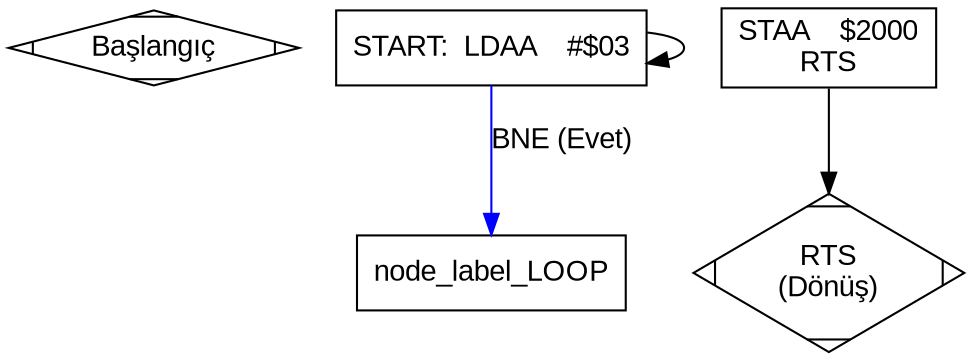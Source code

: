 digraph M6800_Flowchart {
    rankdir=TB;
    node [fontname="Arial", shape=box];
    edge [fontname="Arial"];

    // Nodes
    node_START [shape=Mdiamond, label="Başlangıç"];
    node_label_START [label="START:  LDAA    #$03", shape=box];
    node_instr_6 [label="STAA    $2000\nRTS", shape=box];
    node_instr_6_return_end [label="RTS\n(Dönüş)", shape=Mdiamond];

    // Edges
    node_label_START -> node_label_START;
    node_label_START -> node_label_LOOP [label="BNE (Evet)", color=blue];
    node_instr_6 -> node_instr_6_return_end;
}
